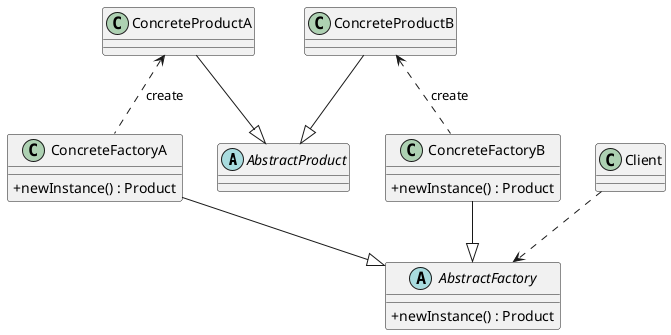 @startuml
skinparam classAttributeIconSize 0
'抽象产品
  Abstract AbstractProduct
'  产品具体实现
  Class ConcreteProductA
  Class ConcreteProductB

'
'抽象工厂
  Abstract  AbstractFactory{
    +  newInstance() : Product
  }
'  工厂具体实现
  Class ConcreteFactoryA{
   +  newInstance() : Product
  }
  Class ConcreteFactoryB{
  +  newInstance() : Product
  }




'产品实现
ConcreteProductA--|>AbstractProduct
ConcreteProductB--|>AbstractProduct

'工厂实现
ConcreteFactoryA--|>AbstractFactory
ConcreteFactoryB--|>AbstractFactory

ConcreteProductA<..ConcreteFactoryA: create
ConcreteProductB<..ConcreteFactoryB: create

Class Client
Client ..> AbstractFactory
@enduml